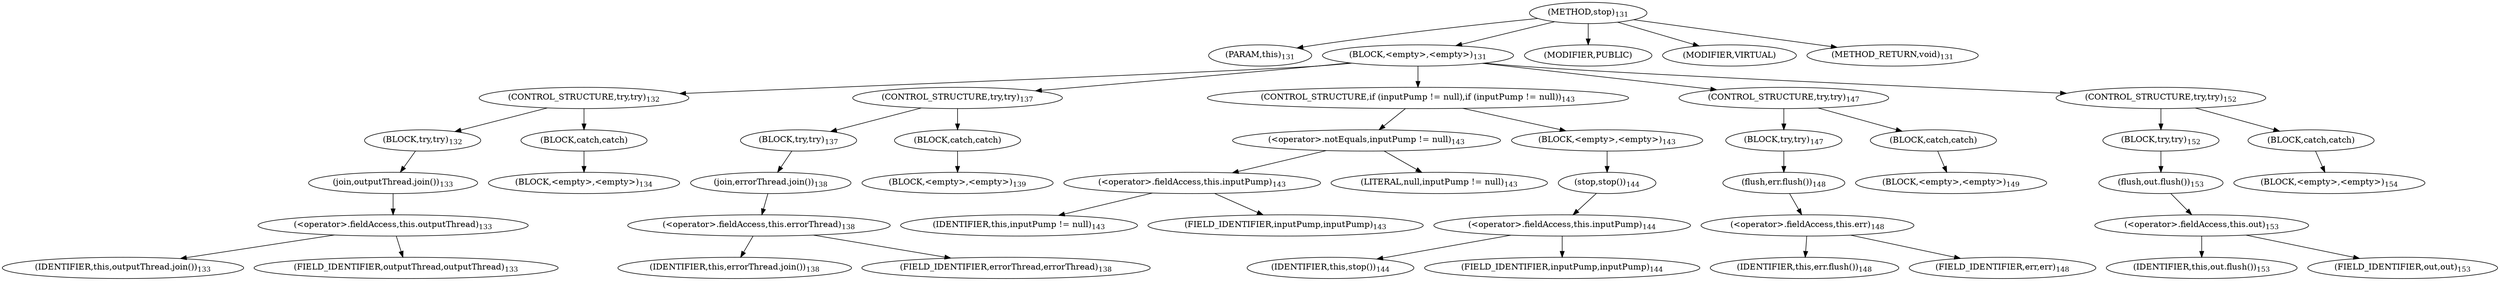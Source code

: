 digraph "stop" {  
"214" [label = <(METHOD,stop)<SUB>131</SUB>> ]
"215" [label = <(PARAM,this)<SUB>131</SUB>> ]
"216" [label = <(BLOCK,&lt;empty&gt;,&lt;empty&gt;)<SUB>131</SUB>> ]
"217" [label = <(CONTROL_STRUCTURE,try,try)<SUB>132</SUB>> ]
"218" [label = <(BLOCK,try,try)<SUB>132</SUB>> ]
"219" [label = <(join,outputThread.join())<SUB>133</SUB>> ]
"220" [label = <(&lt;operator&gt;.fieldAccess,this.outputThread)<SUB>133</SUB>> ]
"221" [label = <(IDENTIFIER,this,outputThread.join())<SUB>133</SUB>> ]
"222" [label = <(FIELD_IDENTIFIER,outputThread,outputThread)<SUB>133</SUB>> ]
"223" [label = <(BLOCK,catch,catch)> ]
"224" [label = <(BLOCK,&lt;empty&gt;,&lt;empty&gt;)<SUB>134</SUB>> ]
"225" [label = <(CONTROL_STRUCTURE,try,try)<SUB>137</SUB>> ]
"226" [label = <(BLOCK,try,try)<SUB>137</SUB>> ]
"227" [label = <(join,errorThread.join())<SUB>138</SUB>> ]
"228" [label = <(&lt;operator&gt;.fieldAccess,this.errorThread)<SUB>138</SUB>> ]
"229" [label = <(IDENTIFIER,this,errorThread.join())<SUB>138</SUB>> ]
"230" [label = <(FIELD_IDENTIFIER,errorThread,errorThread)<SUB>138</SUB>> ]
"231" [label = <(BLOCK,catch,catch)> ]
"232" [label = <(BLOCK,&lt;empty&gt;,&lt;empty&gt;)<SUB>139</SUB>> ]
"233" [label = <(CONTROL_STRUCTURE,if (inputPump != null),if (inputPump != null))<SUB>143</SUB>> ]
"234" [label = <(&lt;operator&gt;.notEquals,inputPump != null)<SUB>143</SUB>> ]
"235" [label = <(&lt;operator&gt;.fieldAccess,this.inputPump)<SUB>143</SUB>> ]
"236" [label = <(IDENTIFIER,this,inputPump != null)<SUB>143</SUB>> ]
"237" [label = <(FIELD_IDENTIFIER,inputPump,inputPump)<SUB>143</SUB>> ]
"238" [label = <(LITERAL,null,inputPump != null)<SUB>143</SUB>> ]
"239" [label = <(BLOCK,&lt;empty&gt;,&lt;empty&gt;)<SUB>143</SUB>> ]
"240" [label = <(stop,stop())<SUB>144</SUB>> ]
"241" [label = <(&lt;operator&gt;.fieldAccess,this.inputPump)<SUB>144</SUB>> ]
"242" [label = <(IDENTIFIER,this,stop())<SUB>144</SUB>> ]
"243" [label = <(FIELD_IDENTIFIER,inputPump,inputPump)<SUB>144</SUB>> ]
"244" [label = <(CONTROL_STRUCTURE,try,try)<SUB>147</SUB>> ]
"245" [label = <(BLOCK,try,try)<SUB>147</SUB>> ]
"246" [label = <(flush,err.flush())<SUB>148</SUB>> ]
"247" [label = <(&lt;operator&gt;.fieldAccess,this.err)<SUB>148</SUB>> ]
"248" [label = <(IDENTIFIER,this,err.flush())<SUB>148</SUB>> ]
"249" [label = <(FIELD_IDENTIFIER,err,err)<SUB>148</SUB>> ]
"250" [label = <(BLOCK,catch,catch)> ]
"251" [label = <(BLOCK,&lt;empty&gt;,&lt;empty&gt;)<SUB>149</SUB>> ]
"252" [label = <(CONTROL_STRUCTURE,try,try)<SUB>152</SUB>> ]
"253" [label = <(BLOCK,try,try)<SUB>152</SUB>> ]
"254" [label = <(flush,out.flush())<SUB>153</SUB>> ]
"255" [label = <(&lt;operator&gt;.fieldAccess,this.out)<SUB>153</SUB>> ]
"256" [label = <(IDENTIFIER,this,out.flush())<SUB>153</SUB>> ]
"257" [label = <(FIELD_IDENTIFIER,out,out)<SUB>153</SUB>> ]
"258" [label = <(BLOCK,catch,catch)> ]
"259" [label = <(BLOCK,&lt;empty&gt;,&lt;empty&gt;)<SUB>154</SUB>> ]
"260" [label = <(MODIFIER,PUBLIC)> ]
"261" [label = <(MODIFIER,VIRTUAL)> ]
"262" [label = <(METHOD_RETURN,void)<SUB>131</SUB>> ]
  "214" -> "215" 
  "214" -> "216" 
  "214" -> "260" 
  "214" -> "261" 
  "214" -> "262" 
  "216" -> "217" 
  "216" -> "225" 
  "216" -> "233" 
  "216" -> "244" 
  "216" -> "252" 
  "217" -> "218" 
  "217" -> "223" 
  "218" -> "219" 
  "219" -> "220" 
  "220" -> "221" 
  "220" -> "222" 
  "223" -> "224" 
  "225" -> "226" 
  "225" -> "231" 
  "226" -> "227" 
  "227" -> "228" 
  "228" -> "229" 
  "228" -> "230" 
  "231" -> "232" 
  "233" -> "234" 
  "233" -> "239" 
  "234" -> "235" 
  "234" -> "238" 
  "235" -> "236" 
  "235" -> "237" 
  "239" -> "240" 
  "240" -> "241" 
  "241" -> "242" 
  "241" -> "243" 
  "244" -> "245" 
  "244" -> "250" 
  "245" -> "246" 
  "246" -> "247" 
  "247" -> "248" 
  "247" -> "249" 
  "250" -> "251" 
  "252" -> "253" 
  "252" -> "258" 
  "253" -> "254" 
  "254" -> "255" 
  "255" -> "256" 
  "255" -> "257" 
  "258" -> "259" 
}
